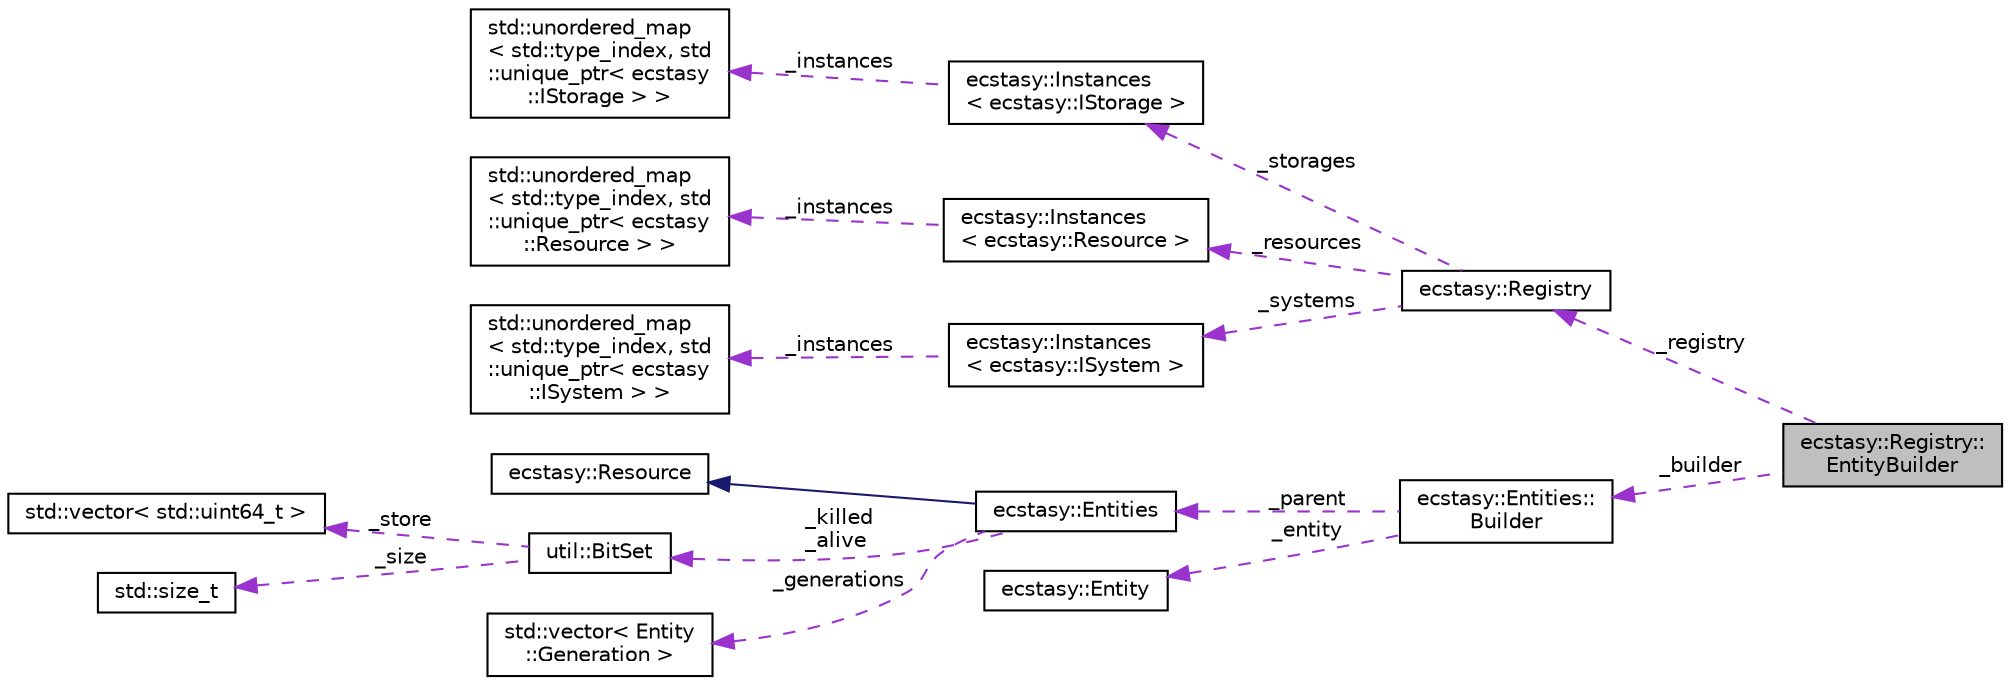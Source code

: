 digraph "ecstasy::Registry::EntityBuilder"
{
 // LATEX_PDF_SIZE
  edge [fontname="Helvetica",fontsize="10",labelfontname="Helvetica",labelfontsize="10"];
  node [fontname="Helvetica",fontsize="10",shape=record];
  rankdir="LR";
  Node1 [label="ecstasy::Registry::\lEntityBuilder",height=0.2,width=0.4,color="black", fillcolor="grey75", style="filled", fontcolor="black",tooltip="Entity Builder using the registry storages."];
  Node2 -> Node1 [dir="back",color="darkorchid3",fontsize="10",style="dashed",label=" _registry" ,fontname="Helvetica"];
  Node2 [label="ecstasy::Registry",height=0.2,width=0.4,color="black", fillcolor="white", style="filled",URL="$classecstasy_1_1_registry.html",tooltip=" "];
  Node3 -> Node2 [dir="back",color="darkorchid3",fontsize="10",style="dashed",label=" _storages" ,fontname="Helvetica"];
  Node3 [label="ecstasy::Instances\l\< ecstasy::IStorage \>",height=0.2,width=0.4,color="black", fillcolor="white", style="filled",URL="$classecstasy_1_1_instances.html",tooltip=" "];
  Node4 -> Node3 [dir="back",color="darkorchid3",fontsize="10",style="dashed",label=" _instances" ,fontname="Helvetica"];
  Node4 [label="std::unordered_map\l\< std::type_index, std\l::unique_ptr\< ecstasy\l::IStorage \> \>",height=0.2,width=0.4,color="black", fillcolor="white", style="filled",URL="/home/runner/work/ecstasy/ecstasy/doc/external/cppreference-doxygen-web.tag.xml$cpp/container/unordered_map.html",tooltip=" "];
  Node5 -> Node2 [dir="back",color="darkorchid3",fontsize="10",style="dashed",label=" _resources" ,fontname="Helvetica"];
  Node5 [label="ecstasy::Instances\l\< ecstasy::Resource \>",height=0.2,width=0.4,color="black", fillcolor="white", style="filled",URL="$classecstasy_1_1_instances.html",tooltip=" "];
  Node6 -> Node5 [dir="back",color="darkorchid3",fontsize="10",style="dashed",label=" _instances" ,fontname="Helvetica"];
  Node6 [label="std::unordered_map\l\< std::type_index, std\l::unique_ptr\< ecstasy\l::Resource \> \>",height=0.2,width=0.4,color="black", fillcolor="white", style="filled",URL="/home/runner/work/ecstasy/ecstasy/doc/external/cppreference-doxygen-web.tag.xml$cpp/container/unordered_map.html",tooltip=" "];
  Node7 -> Node2 [dir="back",color="darkorchid3",fontsize="10",style="dashed",label=" _systems" ,fontname="Helvetica"];
  Node7 [label="ecstasy::Instances\l\< ecstasy::ISystem \>",height=0.2,width=0.4,color="black", fillcolor="white", style="filled",URL="$classecstasy_1_1_instances.html",tooltip=" "];
  Node8 -> Node7 [dir="back",color="darkorchid3",fontsize="10",style="dashed",label=" _instances" ,fontname="Helvetica"];
  Node8 [label="std::unordered_map\l\< std::type_index, std\l::unique_ptr\< ecstasy\l::ISystem \> \>",height=0.2,width=0.4,color="black", fillcolor="white", style="filled",URL="/home/runner/work/ecstasy/ecstasy/doc/external/cppreference-doxygen-web.tag.xml$cpp/container/unordered_map.html",tooltip=" "];
  Node9 -> Node1 [dir="back",color="darkorchid3",fontsize="10",style="dashed",label=" _builder" ,fontname="Helvetica"];
  Node9 [label="ecstasy::Entities::\lBuilder",height=0.2,width=0.4,color="black", fillcolor="white", style="filled",URL="$classecstasy_1_1_entities_1_1_builder.html",tooltip="Entities builder to add multiple component to an entity on creation."];
  Node10 -> Node9 [dir="back",color="darkorchid3",fontsize="10",style="dashed",label=" _parent" ,fontname="Helvetica"];
  Node10 [label="ecstasy::Entities",height=0.2,width=0.4,color="black", fillcolor="white", style="filled",URL="$classecstasy_1_1_entities.html",tooltip="Entities Resource."];
  Node11 -> Node10 [dir="back",color="midnightblue",fontsize="10",style="solid",fontname="Helvetica"];
  Node11 [label="ecstasy::Resource",height=0.2,width=0.4,color="black", fillcolor="white", style="filled",URL="$classecstasy_1_1_resource.html",tooltip="Base class of all registry resources."];
  Node12 -> Node10 [dir="back",color="darkorchid3",fontsize="10",style="dashed",label=" _killed\n_alive" ,fontname="Helvetica"];
  Node12 [label="util::BitSet",height=0.2,width=0.4,color="black", fillcolor="white", style="filled",URL="$classutil_1_1_bit_set.html",tooltip="Mimics the API of std::bitset but with the dynamic properties of std::vector<bool>"];
  Node13 -> Node12 [dir="back",color="darkorchid3",fontsize="10",style="dashed",label=" _store" ,fontname="Helvetica"];
  Node13 [label="std::vector\< std::uint64_t \>",height=0.2,width=0.4,color="black", fillcolor="white", style="filled",URL="/home/runner/work/ecstasy/ecstasy/doc/external/cppreference-doxygen-web.tag.xml$cpp/container/vector.html",tooltip=" "];
  Node14 -> Node12 [dir="back",color="darkorchid3",fontsize="10",style="dashed",label=" _size" ,fontname="Helvetica"];
  Node14 [label="std::size_t",height=0.2,width=0.4,color="black", fillcolor="white", style="filled",URL="/home/runner/work/ecstasy/ecstasy/doc/external/cppreference-doxygen-web.tag.xml$cpp/types/size_t.html",tooltip=" "];
  Node15 -> Node10 [dir="back",color="darkorchid3",fontsize="10",style="dashed",label=" _generations" ,fontname="Helvetica"];
  Node15 [label="std::vector\< Entity\l::Generation \>",height=0.2,width=0.4,color="black", fillcolor="white", style="filled",URL="/home/runner/work/ecstasy/ecstasy/doc/external/cppreference-doxygen-web.tag.xml$cpp/container/vector.html",tooltip=" "];
  Node16 -> Node9 [dir="back",color="darkorchid3",fontsize="10",style="dashed",label=" _entity" ,fontname="Helvetica"];
  Node16 [label="ecstasy::Entity",height=0.2,width=0.4,color="black", fillcolor="white", style="filled",URL="$classecstasy_1_1_entity.html",tooltip="Encapsulate an index to an entity."];
}
